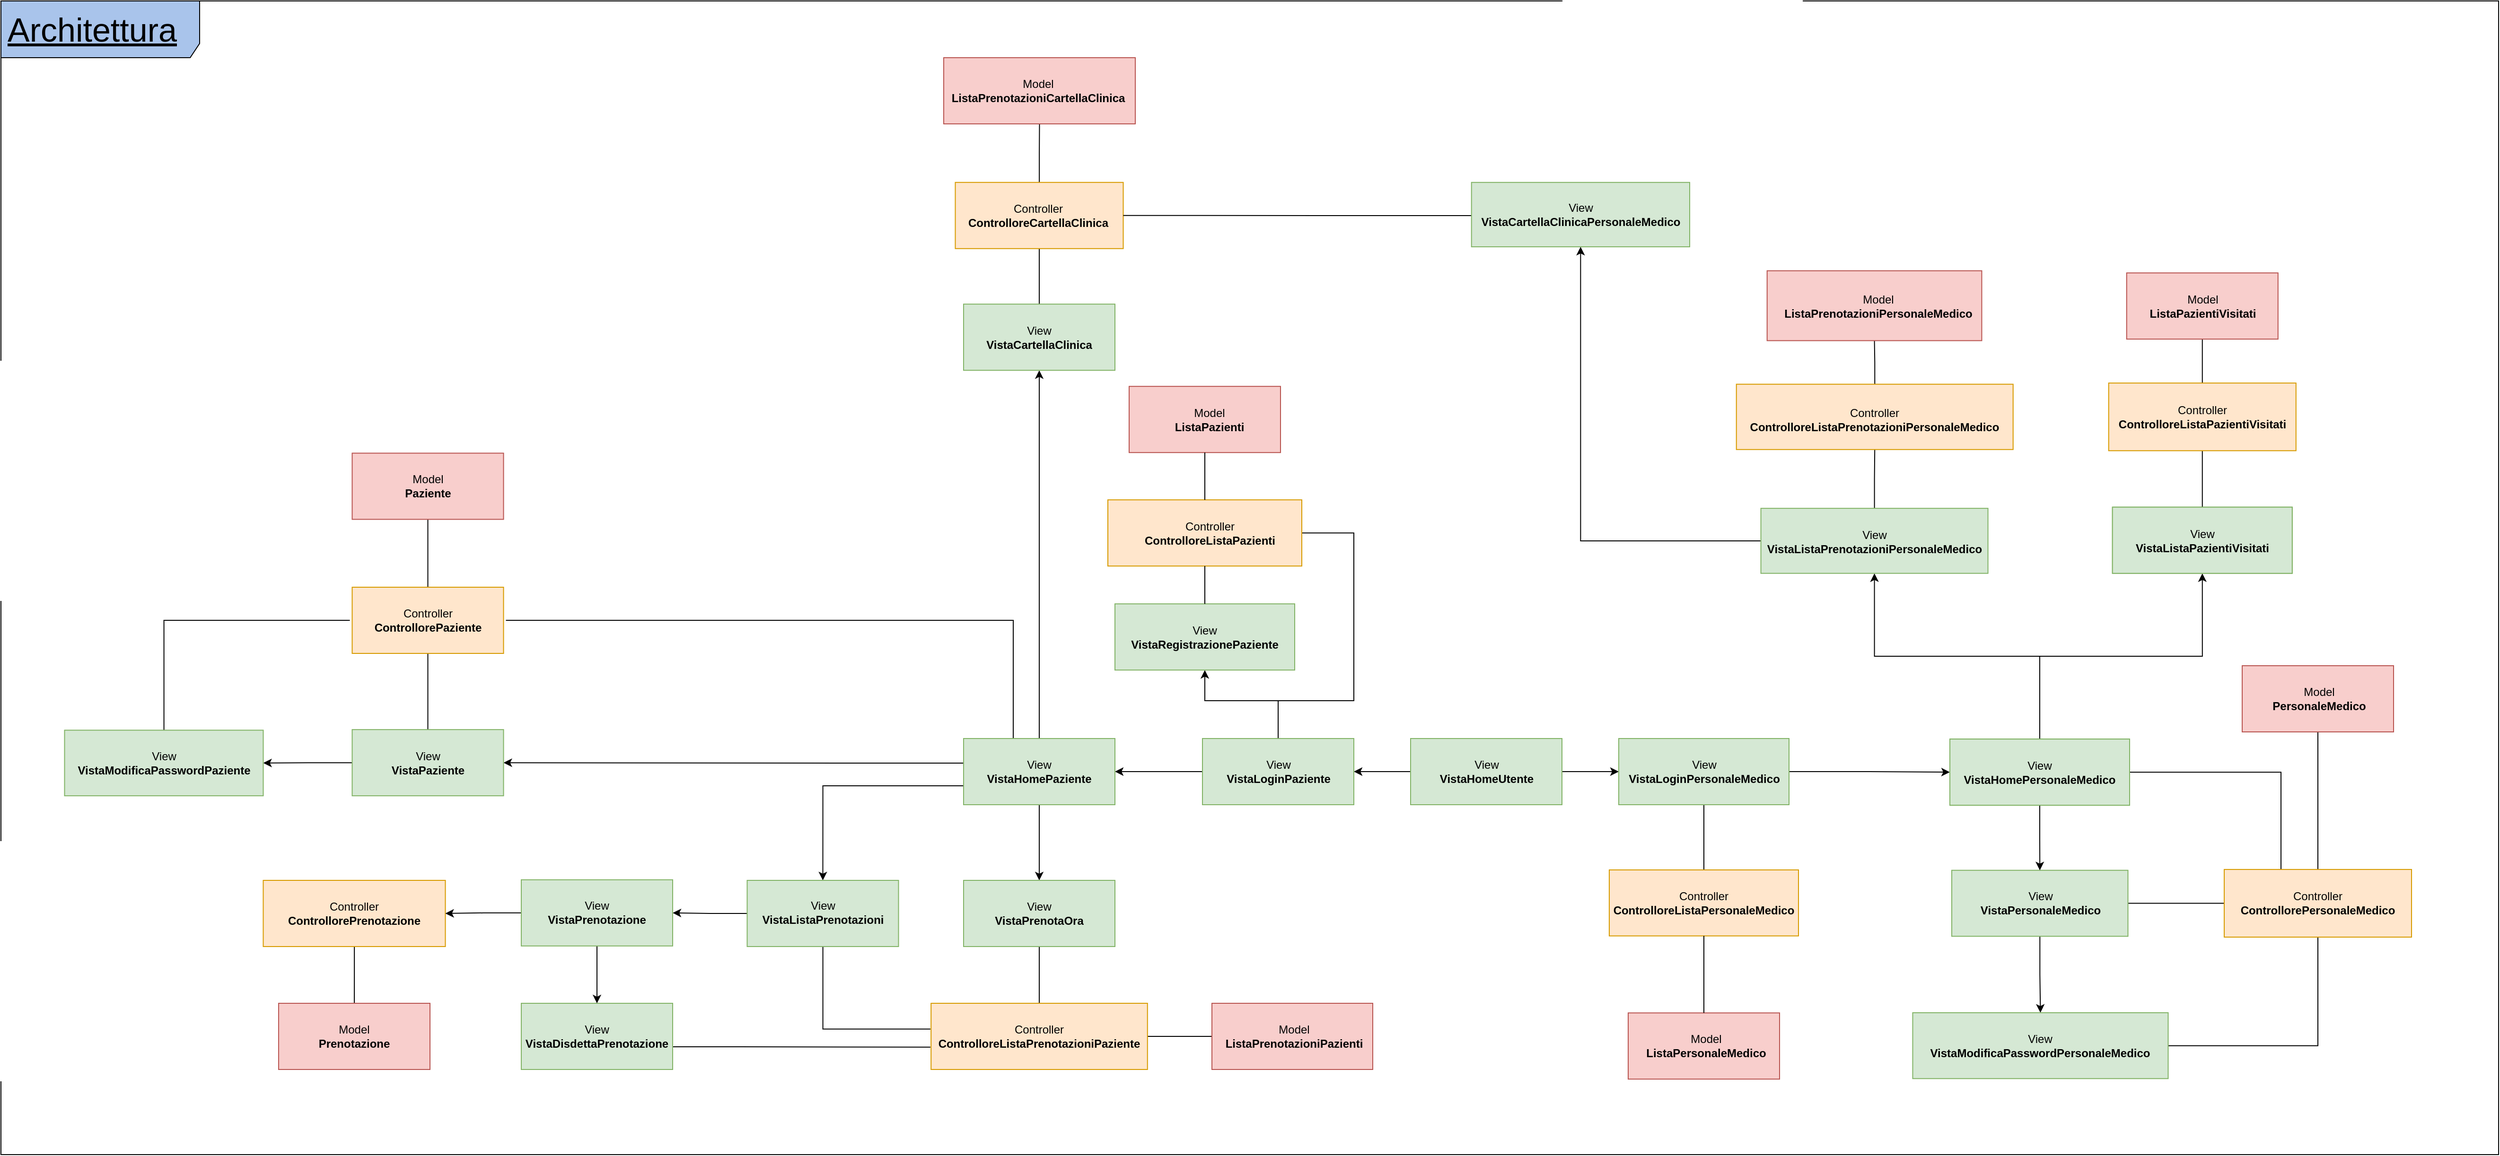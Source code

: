 <mxfile version="14.8.0" type="device"><diagram id="47qdqu28F2V1APkmAzxt" name="Mappa dell'architettura"><mxGraphModel dx="3764" dy="1223" grid="1" gridSize="10" guides="1" tooltips="1" connect="1" arrows="1" fold="1" page="1" pageScale="1" pageWidth="1169" pageHeight="827" math="0" shadow="0"><root><mxCell id="0"/><mxCell id="1" parent="0"/><mxCell id="jSyMXLPMUTNQd6ctkA_P-1" value="Architettura" style="shape=umlFrame;whiteSpace=wrap;html=1;width=210;height=60;boundedLbl=1;verticalAlign=middle;align=left;spacingLeft=5;swimlaneFillColor=#ffffff;fillColor=#A9C4EB;fontStyle=4;fontSize=35;" vertex="1" parent="1"><mxGeometry x="-20" y="220" width="2640" height="1220" as="geometry"/></mxCell><mxCell id="jSyMXLPMUTNQd6ctkA_P-2" style="edgeStyle=orthogonalEdgeStyle;rounded=0;orthogonalLoop=1;jettySize=auto;html=1;entryX=0;entryY=0.5;entryDx=0;entryDy=0;endArrow=none;endFill=0;" edge="1" parent="1" source="jSyMXLPMUTNQd6ctkA_P-4" target="jSyMXLPMUTNQd6ctkA_P-71"><mxGeometry relative="1" as="geometry"/></mxCell><mxCell id="jSyMXLPMUTNQd6ctkA_P-3" style="edgeStyle=orthogonalEdgeStyle;rounded=0;orthogonalLoop=1;jettySize=auto;html=1;entryX=0.5;entryY=0;entryDx=0;entryDy=0;endArrow=classic;endFill=1;" edge="1" parent="1" source="jSyMXLPMUTNQd6ctkA_P-4" target="jSyMXLPMUTNQd6ctkA_P-68"><mxGeometry relative="1" as="geometry"/></mxCell><mxCell id="jSyMXLPMUTNQd6ctkA_P-4" value="" style="rounded=0;whiteSpace=wrap;html=1;fillColor=#d5e8d4;strokeColor=#82b366;" vertex="1" parent="1"><mxGeometry x="2042.0" y="1139.35" width="186.25" height="69.81" as="geometry"/></mxCell><mxCell id="jSyMXLPMUTNQd6ctkA_P-5" style="edgeStyle=orthogonalEdgeStyle;rounded=0;orthogonalLoop=1;jettySize=auto;html=1;entryX=0;entryY=0.5;entryDx=0;entryDy=0;" edge="1" parent="1" source="jSyMXLPMUTNQd6ctkA_P-7" target="jSyMXLPMUTNQd6ctkA_P-16"><mxGeometry relative="1" as="geometry"/></mxCell><mxCell id="jSyMXLPMUTNQd6ctkA_P-6" style="edgeStyle=orthogonalEdgeStyle;rounded=0;orthogonalLoop=1;jettySize=auto;html=1;entryX=1;entryY=0.5;entryDx=0;entryDy=0;" edge="1" parent="1" source="jSyMXLPMUTNQd6ctkA_P-7" target="jSyMXLPMUTNQd6ctkA_P-12"><mxGeometry relative="1" as="geometry"/></mxCell><mxCell id="jSyMXLPMUTNQd6ctkA_P-7" value="" style="rounded=0;whiteSpace=wrap;html=1;fillColor=#d5e8d4;strokeColor=#82b366;" vertex="1" parent="1"><mxGeometry x="1470" y="1000" width="160" height="70" as="geometry"/></mxCell><mxCell id="jSyMXLPMUTNQd6ctkA_P-8" value="View&lt;br&gt;&lt;b&gt;VistaHomeUtente&lt;/b&gt;" style="text;html=1;strokeColor=none;fillColor=none;align=center;verticalAlign=middle;whiteSpace=wrap;rounded=0;" vertex="1" parent="1"><mxGeometry x="1492.5" y="1011.25" width="115" height="47.5" as="geometry"/></mxCell><mxCell id="jSyMXLPMUTNQd6ctkA_P-9" style="edgeStyle=orthogonalEdgeStyle;rounded=0;orthogonalLoop=1;jettySize=auto;html=1;entryX=0.5;entryY=1;entryDx=0;entryDy=0;" edge="1" parent="1" source="jSyMXLPMUTNQd6ctkA_P-12" target="jSyMXLPMUTNQd6ctkA_P-18"><mxGeometry relative="1" as="geometry"><Array as="points"><mxPoint x="1330" y="960"/><mxPoint x="1253" y="960"/></Array></mxGeometry></mxCell><mxCell id="jSyMXLPMUTNQd6ctkA_P-10" style="edgeStyle=orthogonalEdgeStyle;rounded=0;orthogonalLoop=1;jettySize=auto;html=1;entryX=1;entryY=0.5;entryDx=0;entryDy=0;" edge="1" parent="1" source="jSyMXLPMUTNQd6ctkA_P-12" target="jSyMXLPMUTNQd6ctkA_P-31"><mxGeometry relative="1" as="geometry"/></mxCell><mxCell id="jSyMXLPMUTNQd6ctkA_P-11" style="edgeStyle=orthogonalEdgeStyle;rounded=0;orthogonalLoop=1;jettySize=auto;html=1;entryX=1;entryY=0.5;entryDx=0;entryDy=0;endArrow=none;endFill=0;" edge="1" parent="1" source="jSyMXLPMUTNQd6ctkA_P-12" target="jSyMXLPMUTNQd6ctkA_P-20"><mxGeometry relative="1" as="geometry"><Array as="points"><mxPoint x="1330" y="960"/><mxPoint x="1410" y="960"/><mxPoint x="1410" y="783"/></Array></mxGeometry></mxCell><mxCell id="jSyMXLPMUTNQd6ctkA_P-12" value="" style="rounded=0;whiteSpace=wrap;html=1;fillColor=#d5e8d4;strokeColor=#82b366;" vertex="1" parent="1"><mxGeometry x="1250" y="1000" width="160" height="70" as="geometry"/></mxCell><mxCell id="jSyMXLPMUTNQd6ctkA_P-13" value="View&lt;br&gt;&lt;b&gt;VistaLoginPaziente&lt;/b&gt;" style="text;html=1;strokeColor=none;fillColor=none;align=center;verticalAlign=middle;whiteSpace=wrap;rounded=0;" vertex="1" parent="1"><mxGeometry x="1272.5" y="1011.25" width="115" height="47.5" as="geometry"/></mxCell><mxCell id="jSyMXLPMUTNQd6ctkA_P-14" style="edgeStyle=orthogonalEdgeStyle;rounded=0;orthogonalLoop=1;jettySize=auto;html=1;entryX=0;entryY=0.5;entryDx=0;entryDy=0;" edge="1" parent="1" source="jSyMXLPMUTNQd6ctkA_P-16" target="jSyMXLPMUTNQd6ctkA_P-33"><mxGeometry relative="1" as="geometry"/></mxCell><mxCell id="jSyMXLPMUTNQd6ctkA_P-15" style="edgeStyle=orthogonalEdgeStyle;rounded=0;orthogonalLoop=1;jettySize=auto;html=1;entryX=0.5;entryY=0;entryDx=0;entryDy=0;endArrow=none;endFill=0;" edge="1" parent="1" source="jSyMXLPMUTNQd6ctkA_P-16" target="jSyMXLPMUTNQd6ctkA_P-93"><mxGeometry relative="1" as="geometry"/></mxCell><mxCell id="jSyMXLPMUTNQd6ctkA_P-16" value="" style="rounded=0;whiteSpace=wrap;html=1;fillColor=#d5e8d4;strokeColor=#82b366;" vertex="1" parent="1"><mxGeometry x="1690" y="1000" width="180" height="70" as="geometry"/></mxCell><mxCell id="jSyMXLPMUTNQd6ctkA_P-17" value="View&lt;br&gt;&lt;b&gt;VistaLoginPersonaleMedico&lt;/b&gt;" style="text;html=1;strokeColor=none;fillColor=none;align=center;verticalAlign=middle;whiteSpace=wrap;rounded=0;" vertex="1" parent="1"><mxGeometry x="1697.5" y="1010.63" width="165" height="48.75" as="geometry"/></mxCell><mxCell id="jSyMXLPMUTNQd6ctkA_P-18" value="" style="rounded=0;whiteSpace=wrap;html=1;fillColor=#d5e8d4;strokeColor=#82b366;" vertex="1" parent="1"><mxGeometry x="1157.5" y="857.6" width="190" height="70" as="geometry"/></mxCell><mxCell id="jSyMXLPMUTNQd6ctkA_P-19" value="View&lt;br&gt;&lt;b&gt;VistaRegistrazionePaziente&lt;/b&gt;" style="text;html=1;strokeColor=none;fillColor=none;align=center;verticalAlign=middle;whiteSpace=wrap;rounded=0;" vertex="1" parent="1"><mxGeometry x="1151.25" y="865.42" width="202.5" height="54.37" as="geometry"/></mxCell><mxCell id="jSyMXLPMUTNQd6ctkA_P-20" value="" style="rounded=0;whiteSpace=wrap;html=1;fillColor=#ffe6cc;strokeColor=#d79b00;" vertex="1" parent="1"><mxGeometry x="1150" y="747.6" width="205" height="70" as="geometry"/></mxCell><mxCell id="jSyMXLPMUTNQd6ctkA_P-21" value="Controller&lt;br&gt;&lt;b&gt;ControlloreListaPazienti&lt;/b&gt;" style="text;html=1;strokeColor=none;fillColor=none;align=center;verticalAlign=middle;whiteSpace=wrap;rounded=0;" vertex="1" parent="1"><mxGeometry x="1167.5" y="768.23" width="180" height="28.75" as="geometry"/></mxCell><mxCell id="jSyMXLPMUTNQd6ctkA_P-22" value="" style="rounded=0;whiteSpace=wrap;html=1;fillColor=#f8cecc;strokeColor=#b85450;" vertex="1" parent="1"><mxGeometry x="1172.5" y="627.6" width="160" height="70" as="geometry"/></mxCell><mxCell id="jSyMXLPMUTNQd6ctkA_P-23" value="Model&lt;br&gt;&lt;b&gt;ListaPazienti&lt;/b&gt;" style="text;html=1;strokeColor=none;fillColor=none;align=center;verticalAlign=middle;whiteSpace=wrap;rounded=0;" vertex="1" parent="1"><mxGeometry x="1211.25" y="648.23" width="92.5" height="28.75" as="geometry"/></mxCell><mxCell id="jSyMXLPMUTNQd6ctkA_P-24" value="" style="endArrow=none;html=1;entryX=0.5;entryY=1;entryDx=0;entryDy=0;exitX=0.5;exitY=0;exitDx=0;exitDy=0;" edge="1" parent="1" source="jSyMXLPMUTNQd6ctkA_P-18" target="jSyMXLPMUTNQd6ctkA_P-20"><mxGeometry width="50" height="50" relative="1" as="geometry"><mxPoint x="1252.5" y="857.6" as="sourcePoint"/><mxPoint x="1247.5" y="1067.6" as="targetPoint"/></mxGeometry></mxCell><mxCell id="jSyMXLPMUTNQd6ctkA_P-25" value="" style="endArrow=none;html=1;entryX=0.5;entryY=1;entryDx=0;entryDy=0;exitX=0.5;exitY=0;exitDx=0;exitDy=0;" edge="1" parent="1" source="jSyMXLPMUTNQd6ctkA_P-20" target="jSyMXLPMUTNQd6ctkA_P-22"><mxGeometry width="50" height="50" relative="1" as="geometry"><mxPoint x="1247.5" y="1127.6" as="sourcePoint"/><mxPoint x="1247.5" y="1067.6" as="targetPoint"/></mxGeometry></mxCell><mxCell id="jSyMXLPMUTNQd6ctkA_P-26" style="edgeStyle=orthogonalEdgeStyle;rounded=0;orthogonalLoop=1;jettySize=auto;html=1;entryX=1;entryY=0.5;entryDx=0;entryDy=0;" edge="1" parent="1" source="jSyMXLPMUTNQd6ctkA_P-31" target="jSyMXLPMUTNQd6ctkA_P-49"><mxGeometry relative="1" as="geometry"><mxPoint x="930" y="1035.63" as="targetPoint"/><Array as="points"><mxPoint x="880" y="1026"/><mxPoint x="880" y="1026"/></Array></mxGeometry></mxCell><mxCell id="jSyMXLPMUTNQd6ctkA_P-27" style="edgeStyle=orthogonalEdgeStyle;rounded=0;orthogonalLoop=1;jettySize=auto;html=1;entryX=0.5;entryY=0;entryDx=0;entryDy=0;endArrow=classic;endFill=1;endSize=6;strokeWidth=1;" edge="1" parent="1" source="jSyMXLPMUTNQd6ctkA_P-31" target="jSyMXLPMUTNQd6ctkA_P-36"><mxGeometry relative="1" as="geometry"/></mxCell><mxCell id="jSyMXLPMUTNQd6ctkA_P-28" style="edgeStyle=orthogonalEdgeStyle;rounded=0;orthogonalLoop=1;jettySize=auto;html=1;entryX=0.5;entryY=1;entryDx=0;entryDy=0;endArrow=classic;endFill=1;endSize=6;strokeWidth=1;" edge="1" parent="1" source="jSyMXLPMUTNQd6ctkA_P-31" target="jSyMXLPMUTNQd6ctkA_P-81"><mxGeometry relative="1" as="geometry"/></mxCell><mxCell id="jSyMXLPMUTNQd6ctkA_P-29" style="edgeStyle=orthogonalEdgeStyle;rounded=0;orthogonalLoop=1;jettySize=auto;html=1;entryX=1;entryY=0.5;entryDx=0;entryDy=0;endArrow=none;endFill=0;" edge="1" parent="1" source="jSyMXLPMUTNQd6ctkA_P-31" target="jSyMXLPMUTNQd6ctkA_P-64"><mxGeometry relative="1" as="geometry"><Array as="points"><mxPoint x="1050" y="875"/></Array></mxGeometry></mxCell><mxCell id="jSyMXLPMUTNQd6ctkA_P-30" style="edgeStyle=orthogonalEdgeStyle;rounded=0;orthogonalLoop=1;jettySize=auto;html=1;entryX=0.5;entryY=0;entryDx=0;entryDy=0;endArrow=classic;endFill=1;" edge="1" parent="1" source="jSyMXLPMUTNQd6ctkA_P-31" target="jSyMXLPMUTNQd6ctkA_P-45"><mxGeometry relative="1" as="geometry"><Array as="points"><mxPoint x="849" y="1050"/></Array></mxGeometry></mxCell><mxCell id="jSyMXLPMUTNQd6ctkA_P-31" value="" style="rounded=0;whiteSpace=wrap;html=1;fillColor=#d5e8d4;strokeColor=#82b366;" vertex="1" parent="1"><mxGeometry x="997.5" y="1000" width="160" height="70" as="geometry"/></mxCell><mxCell id="jSyMXLPMUTNQd6ctkA_P-32" value="View&lt;br&gt;&lt;b&gt;VistaHomePaziente&lt;/b&gt;" style="text;html=1;strokeColor=none;fillColor=none;align=center;verticalAlign=middle;whiteSpace=wrap;rounded=0;" vertex="1" parent="1"><mxGeometry x="1020" y="1011.25" width="115" height="47.5" as="geometry"/></mxCell><mxCell id="jSyMXLPMUTNQd6ctkA_P-33" value="" style="rounded=0;whiteSpace=wrap;html=1;fillColor=#d5e8d4;strokeColor=#82b366;" vertex="1" parent="1"><mxGeometry x="2040" y="1000.57" width="190" height="70" as="geometry"/></mxCell><mxCell id="jSyMXLPMUTNQd6ctkA_P-34" value="View&lt;br&gt;&lt;b&gt;VistaHomePersonaleMedico&lt;/b&gt;" style="text;html=1;strokeColor=none;fillColor=none;align=center;verticalAlign=middle;whiteSpace=wrap;rounded=0;" vertex="1" parent="1"><mxGeometry x="2051.25" y="1011.82" width="167.5" height="48.75" as="geometry"/></mxCell><mxCell id="jSyMXLPMUTNQd6ctkA_P-35" style="edgeStyle=orthogonalEdgeStyle;rounded=0;orthogonalLoop=1;jettySize=auto;html=1;entryX=0.5;entryY=0;entryDx=0;entryDy=0;endArrow=none;endFill=0;endSize=6;strokeWidth=1;" edge="1" parent="1" source="jSyMXLPMUTNQd6ctkA_P-36" target="jSyMXLPMUTNQd6ctkA_P-39"><mxGeometry relative="1" as="geometry"/></mxCell><mxCell id="jSyMXLPMUTNQd6ctkA_P-36" value="" style="rounded=0;whiteSpace=wrap;html=1;fillColor=#d5e8d4;strokeColor=#82b366;" vertex="1" parent="1"><mxGeometry x="997.5" y="1150" width="160" height="70" as="geometry"/></mxCell><mxCell id="jSyMXLPMUTNQd6ctkA_P-37" value="View&lt;br&gt;&lt;b&gt;VistaPrenotaOra&lt;/b&gt;" style="text;html=1;strokeColor=none;fillColor=none;align=center;verticalAlign=middle;whiteSpace=wrap;rounded=0;" vertex="1" parent="1"><mxGeometry x="1020" y="1161.25" width="115" height="47.5" as="geometry"/></mxCell><mxCell id="jSyMXLPMUTNQd6ctkA_P-38" style="edgeStyle=orthogonalEdgeStyle;rounded=0;orthogonalLoop=1;jettySize=auto;html=1;entryX=0;entryY=0.5;entryDx=0;entryDy=0;endArrow=none;endFill=0;" edge="1" parent="1" source="jSyMXLPMUTNQd6ctkA_P-39" target="jSyMXLPMUTNQd6ctkA_P-41"><mxGeometry relative="1" as="geometry"/></mxCell><mxCell id="jSyMXLPMUTNQd6ctkA_P-39" value="" style="rounded=0;whiteSpace=wrap;html=1;fillColor=#ffe6cc;strokeColor=#d79b00;" vertex="1" parent="1"><mxGeometry x="963.13" y="1280" width="228.75" height="70" as="geometry"/></mxCell><mxCell id="jSyMXLPMUTNQd6ctkA_P-40" value="Controller&lt;br&gt;&lt;b&gt;ControlloreListaPrenotazioniPaziente&lt;/b&gt;" style="text;html=1;strokeColor=none;fillColor=none;align=center;verticalAlign=middle;whiteSpace=wrap;rounded=0;" vertex="1" parent="1"><mxGeometry x="990.01" y="1292.82" width="175" height="44.38" as="geometry"/></mxCell><mxCell id="jSyMXLPMUTNQd6ctkA_P-41" value="" style="rounded=0;whiteSpace=wrap;html=1;fillColor=#f8cecc;strokeColor=#b85450;" vertex="1" parent="1"><mxGeometry x="1260" y="1280" width="170" height="70" as="geometry"/></mxCell><mxCell id="jSyMXLPMUTNQd6ctkA_P-42" value="Model&lt;br&gt;&lt;b&gt;ListaPrenotazioniPazienti&lt;/b&gt;" style="text;html=1;strokeColor=none;fillColor=none;align=center;verticalAlign=middle;whiteSpace=wrap;rounded=0;" vertex="1" parent="1"><mxGeometry x="1282.5" y="1300.63" width="127.5" height="29.37" as="geometry"/></mxCell><mxCell id="jSyMXLPMUTNQd6ctkA_P-43" style="edgeStyle=orthogonalEdgeStyle;rounded=0;orthogonalLoop=1;jettySize=auto;html=1;entryX=1;entryY=0.5;entryDx=0;entryDy=0;" edge="1" parent="1" source="jSyMXLPMUTNQd6ctkA_P-45" target="jSyMXLPMUTNQd6ctkA_P-91"><mxGeometry relative="1" as="geometry"/></mxCell><mxCell id="jSyMXLPMUTNQd6ctkA_P-44" style="edgeStyle=orthogonalEdgeStyle;rounded=0;orthogonalLoop=1;jettySize=auto;html=1;entryX=-0.003;entryY=0.389;entryDx=0;entryDy=0;entryPerimeter=0;endArrow=none;endFill=0;" edge="1" parent="1" source="jSyMXLPMUTNQd6ctkA_P-45" target="jSyMXLPMUTNQd6ctkA_P-39"><mxGeometry relative="1" as="geometry"><Array as="points"><mxPoint x="849" y="1307"/></Array></mxGeometry></mxCell><mxCell id="jSyMXLPMUTNQd6ctkA_P-45" value="" style="rounded=0;whiteSpace=wrap;html=1;fillColor=#d5e8d4;strokeColor=#82b366;" vertex="1" parent="1"><mxGeometry x="768.75" y="1150" width="160" height="70" as="geometry"/></mxCell><mxCell id="jSyMXLPMUTNQd6ctkA_P-46" value="View&lt;br&gt;&lt;b&gt;VistaListaPrenotazioni&lt;/b&gt;" style="text;html=1;strokeColor=none;fillColor=none;align=center;verticalAlign=middle;whiteSpace=wrap;rounded=0;" vertex="1" parent="1"><mxGeometry x="785" y="1160" width="127.5" height="48.75" as="geometry"/></mxCell><mxCell id="jSyMXLPMUTNQd6ctkA_P-47" style="edgeStyle=orthogonalEdgeStyle;rounded=0;orthogonalLoop=1;jettySize=auto;html=1;entryX=1;entryY=0.5;entryDx=0;entryDy=0;endArrow=classic;endFill=1;endSize=6;strokeWidth=1;" edge="1" parent="1" source="jSyMXLPMUTNQd6ctkA_P-49" target="jSyMXLPMUTNQd6ctkA_P-60"><mxGeometry relative="1" as="geometry"/></mxCell><mxCell id="jSyMXLPMUTNQd6ctkA_P-48" style="edgeStyle=orthogonalEdgeStyle;rounded=0;orthogonalLoop=1;jettySize=auto;html=1;entryX=0.5;entryY=1;entryDx=0;entryDy=0;endArrow=none;endFill=0;" edge="1" parent="1" source="jSyMXLPMUTNQd6ctkA_P-49" target="jSyMXLPMUTNQd6ctkA_P-63"><mxGeometry relative="1" as="geometry"/></mxCell><mxCell id="jSyMXLPMUTNQd6ctkA_P-49" value="" style="rounded=0;whiteSpace=wrap;html=1;fillColor=#d5e8d4;strokeColor=#82b366;" vertex="1" parent="1"><mxGeometry x="351.25" y="990.57" width="160" height="70" as="geometry"/></mxCell><mxCell id="jSyMXLPMUTNQd6ctkA_P-50" value="View&lt;br&gt;&lt;b&gt;VistaPaziente&lt;/b&gt;" style="text;html=1;strokeColor=none;fillColor=none;align=center;verticalAlign=middle;whiteSpace=wrap;rounded=0;" vertex="1" parent="1"><mxGeometry x="373.75" y="1001.82" width="115" height="47.5" as="geometry"/></mxCell><mxCell id="jSyMXLPMUTNQd6ctkA_P-51" style="edgeStyle=orthogonalEdgeStyle;rounded=0;orthogonalLoop=1;jettySize=auto;html=1;entryX=0.5;entryY=0;entryDx=0;entryDy=0;endArrow=none;endFill=0;" edge="1" parent="1" source="jSyMXLPMUTNQd6ctkA_P-52" target="jSyMXLPMUTNQd6ctkA_P-57"><mxGeometry relative="1" as="geometry"/></mxCell><mxCell id="jSyMXLPMUTNQd6ctkA_P-52" value="" style="rounded=0;whiteSpace=wrap;html=1;fillColor=#ffe6cc;strokeColor=#d79b00;" vertex="1" parent="1"><mxGeometry x="257.25" y="1150" width="192.5" height="70" as="geometry"/></mxCell><mxCell id="jSyMXLPMUTNQd6ctkA_P-53" value="Controller&lt;br&gt;&lt;b&gt;ControllorePrenotazione&lt;br&gt;&lt;/b&gt;" style="text;html=1;strokeColor=none;fillColor=none;align=center;verticalAlign=middle;whiteSpace=wrap;rounded=0;" vertex="1" parent="1"><mxGeometry x="266" y="1162.81" width="175" height="44.38" as="geometry"/></mxCell><mxCell id="jSyMXLPMUTNQd6ctkA_P-54" style="edgeStyle=orthogonalEdgeStyle;rounded=0;orthogonalLoop=1;jettySize=auto;html=1;entryX=-0.003;entryY=0.663;entryDx=0;entryDy=0;entryPerimeter=0;endArrow=none;endFill=0;" edge="1" parent="1" source="jSyMXLPMUTNQd6ctkA_P-55" target="jSyMXLPMUTNQd6ctkA_P-39"><mxGeometry relative="1" as="geometry"><Array as="points"><mxPoint x="760" y="1326"/><mxPoint x="760" y="1326"/></Array></mxGeometry></mxCell><mxCell id="jSyMXLPMUTNQd6ctkA_P-55" value="" style="rounded=0;whiteSpace=wrap;html=1;fillColor=#d5e8d4;strokeColor=#82b366;" vertex="1" parent="1"><mxGeometry x="530" y="1280.01" width="160" height="70" as="geometry"/></mxCell><mxCell id="jSyMXLPMUTNQd6ctkA_P-56" value="View&lt;br&gt;&lt;b&gt;VistaDisdettaPrenotazione&lt;/b&gt;" style="text;html=1;strokeColor=none;fillColor=none;align=center;verticalAlign=middle;whiteSpace=wrap;rounded=0;" vertex="1" parent="1"><mxGeometry x="533.13" y="1290.01" width="153.75" height="50" as="geometry"/></mxCell><mxCell id="jSyMXLPMUTNQd6ctkA_P-57" value="" style="rounded=0;whiteSpace=wrap;html=1;fillColor=#f8cecc;strokeColor=#b85450;" vertex="1" parent="1"><mxGeometry x="273.5" y="1280.01" width="160" height="70" as="geometry"/></mxCell><mxCell id="jSyMXLPMUTNQd6ctkA_P-58" value="Model&lt;br&gt;&lt;b&gt;Prenotazione&lt;/b&gt;" style="text;html=1;strokeColor=none;fillColor=none;align=center;verticalAlign=middle;whiteSpace=wrap;rounded=0;" vertex="1" parent="1"><mxGeometry x="296" y="1300.64" width="115" height="28.75" as="geometry"/></mxCell><mxCell id="jSyMXLPMUTNQd6ctkA_P-59" style="edgeStyle=orthogonalEdgeStyle;rounded=0;orthogonalLoop=1;jettySize=auto;html=1;entryX=0;entryY=0.5;entryDx=0;entryDy=0;endArrow=none;endFill=0;" edge="1" parent="1" source="jSyMXLPMUTNQd6ctkA_P-60" target="jSyMXLPMUTNQd6ctkA_P-64"><mxGeometry relative="1" as="geometry"><Array as="points"><mxPoint x="152" y="875"/></Array></mxGeometry></mxCell><mxCell id="jSyMXLPMUTNQd6ctkA_P-60" value="" style="rounded=0;whiteSpace=wrap;html=1;fillColor=#d5e8d4;strokeColor=#82b366;" vertex="1" parent="1"><mxGeometry x="47.25" y="991.2" width="210" height="69.37" as="geometry"/></mxCell><mxCell id="jSyMXLPMUTNQd6ctkA_P-61" value="View&lt;br&gt;&lt;b&gt;VistaModificaPasswordPaziente&lt;/b&gt;" style="text;html=1;strokeColor=none;fillColor=none;align=center;verticalAlign=middle;whiteSpace=wrap;rounded=0;" vertex="1" parent="1"><mxGeometry x="94.75" y="1002.45" width="115" height="47.5" as="geometry"/></mxCell><mxCell id="jSyMXLPMUTNQd6ctkA_P-62" style="edgeStyle=orthogonalEdgeStyle;rounded=0;orthogonalLoop=1;jettySize=auto;html=1;entryX=0.5;entryY=1;entryDx=0;entryDy=0;endArrow=none;endFill=0;" edge="1" parent="1" source="jSyMXLPMUTNQd6ctkA_P-63" target="jSyMXLPMUTNQd6ctkA_P-65"><mxGeometry relative="1" as="geometry"/></mxCell><mxCell id="jSyMXLPMUTNQd6ctkA_P-63" value="" style="rounded=0;whiteSpace=wrap;html=1;fillColor=#ffe6cc;strokeColor=#d79b00;" vertex="1" parent="1"><mxGeometry x="351.25" y="840" width="160" height="70" as="geometry"/></mxCell><mxCell id="jSyMXLPMUTNQd6ctkA_P-64" value="Controller&lt;br&gt;&lt;b&gt;ControllorePaziente&lt;/b&gt;" style="text;html=1;strokeColor=none;fillColor=none;align=center;verticalAlign=middle;whiteSpace=wrap;rounded=0;" vertex="1" parent="1"><mxGeometry x="348.75" y="855.63" width="165" height="38.75" as="geometry"/></mxCell><mxCell id="jSyMXLPMUTNQd6ctkA_P-65" value="" style="rounded=0;whiteSpace=wrap;html=1;fillColor=#f8cecc;strokeColor=#b85450;" vertex="1" parent="1"><mxGeometry x="351.25" y="698.23" width="160" height="70" as="geometry"/></mxCell><mxCell id="jSyMXLPMUTNQd6ctkA_P-66" value="Model&lt;br&gt;&lt;b&gt;Paziente&lt;/b&gt;" style="text;html=1;strokeColor=none;fillColor=none;align=center;verticalAlign=middle;whiteSpace=wrap;rounded=0;" vertex="1" parent="1"><mxGeometry x="383.75" y="713.86" width="95" height="38.75" as="geometry"/></mxCell><mxCell id="jSyMXLPMUTNQd6ctkA_P-67" style="edgeStyle=orthogonalEdgeStyle;rounded=0;orthogonalLoop=1;jettySize=auto;html=1;entryX=0.5;entryY=1;entryDx=0;entryDy=0;endArrow=none;endFill=0;" edge="1" parent="1" source="jSyMXLPMUTNQd6ctkA_P-68" target="jSyMXLPMUTNQd6ctkA_P-71"><mxGeometry relative="1" as="geometry"/></mxCell><mxCell id="jSyMXLPMUTNQd6ctkA_P-68" value="" style="rounded=0;whiteSpace=wrap;html=1;fillColor=#d5e8d4;strokeColor=#82b366;" vertex="1" parent="1"><mxGeometry x="2000.74" y="1289.97" width="270" height="69.68" as="geometry"/></mxCell><mxCell id="jSyMXLPMUTNQd6ctkA_P-69" value="View&lt;br&gt;&lt;b&gt;VistaModificaPasswordPersonaleMedico&lt;/b&gt;" style="text;html=1;strokeColor=none;fillColor=none;align=center;verticalAlign=middle;whiteSpace=wrap;rounded=0;" vertex="1" parent="1"><mxGeometry x="2009.49" y="1296.07" width="252.5" height="58.43" as="geometry"/></mxCell><mxCell id="jSyMXLPMUTNQd6ctkA_P-70" style="edgeStyle=orthogonalEdgeStyle;rounded=0;orthogonalLoop=1;jettySize=auto;html=1;entryX=0.5;entryY=1;entryDx=0;entryDy=0;endArrow=none;endFill=0;" edge="1" parent="1" source="jSyMXLPMUTNQd6ctkA_P-71" target="jSyMXLPMUTNQd6ctkA_P-73"><mxGeometry relative="1" as="geometry"/></mxCell><mxCell id="jSyMXLPMUTNQd6ctkA_P-71" value="" style="rounded=0;whiteSpace=wrap;html=1;fillColor=#ffe6cc;strokeColor=#d79b00;" vertex="1" parent="1"><mxGeometry x="2330" y="1138.47" width="198" height="71.56" as="geometry"/></mxCell><mxCell id="jSyMXLPMUTNQd6ctkA_P-72" value="Controller&lt;br&gt;&lt;b&gt;ControllorePersonaleMedico&lt;/b&gt;" style="text;html=1;strokeColor=none;fillColor=none;align=center;verticalAlign=middle;whiteSpace=wrap;rounded=0;" vertex="1" parent="1"><mxGeometry x="2334" y="1157.07" width="190" height="34.37" as="geometry"/></mxCell><mxCell id="jSyMXLPMUTNQd6ctkA_P-73" value="" style="rounded=0;whiteSpace=wrap;html=1;fillColor=#f8cecc;strokeColor=#b85450;" vertex="1" parent="1"><mxGeometry x="2349" y="923.0" width="160" height="70" as="geometry"/></mxCell><mxCell id="jSyMXLPMUTNQd6ctkA_P-74" value="Model&lt;br&gt;&lt;b&gt;PersonaleMedico&lt;/b&gt;" style="text;html=1;strokeColor=none;fillColor=none;align=center;verticalAlign=middle;whiteSpace=wrap;rounded=0;" vertex="1" parent="1"><mxGeometry x="2383.38" y="938.62" width="95" height="38.75" as="geometry"/></mxCell><mxCell id="jSyMXLPMUTNQd6ctkA_P-75" style="edgeStyle=orthogonalEdgeStyle;rounded=0;orthogonalLoop=1;jettySize=auto;html=1;entryX=0.5;entryY=1;entryDx=0;entryDy=0;endArrow=classic;endFill=1;" edge="1" parent="1" source="jSyMXLPMUTNQd6ctkA_P-78" target="jSyMXLPMUTNQd6ctkA_P-100"><mxGeometry relative="1" as="geometry"/></mxCell><mxCell id="jSyMXLPMUTNQd6ctkA_P-76" style="edgeStyle=orthogonalEdgeStyle;rounded=0;orthogonalLoop=1;jettySize=auto;html=1;entryX=0.5;entryY=1;entryDx=0;entryDy=0;endArrow=classic;endFill=1;" edge="1" parent="1" source="jSyMXLPMUTNQd6ctkA_P-78" target="jSyMXLPMUTNQd6ctkA_P-110"><mxGeometry relative="1" as="geometry"/></mxCell><mxCell id="jSyMXLPMUTNQd6ctkA_P-77" style="edgeStyle=orthogonalEdgeStyle;rounded=0;orthogonalLoop=1;jettySize=auto;html=1;entryX=0.5;entryY=0;entryDx=0;entryDy=0;endArrow=classic;endFill=1;" edge="1" parent="1" source="jSyMXLPMUTNQd6ctkA_P-78" target="jSyMXLPMUTNQd6ctkA_P-4"><mxGeometry relative="1" as="geometry"/></mxCell><mxCell id="jSyMXLPMUTNQd6ctkA_P-121" style="edgeStyle=orthogonalEdgeStyle;rounded=0;orthogonalLoop=1;jettySize=auto;html=1;endArrow=none;endFill=0;" edge="1" parent="1" source="jSyMXLPMUTNQd6ctkA_P-78"><mxGeometry relative="1" as="geometry"><mxPoint x="2390" y="1138" as="targetPoint"/><Array as="points"><mxPoint x="2390" y="1036"/><mxPoint x="2390" y="1138"/></Array></mxGeometry></mxCell><mxCell id="jSyMXLPMUTNQd6ctkA_P-78" value="" style="rounded=0;whiteSpace=wrap;html=1;fillColor=#d5e8d4;strokeColor=#82b366;" vertex="1" parent="1"><mxGeometry x="2040" y="1000.57" width="190" height="70" as="geometry"/></mxCell><mxCell id="jSyMXLPMUTNQd6ctkA_P-79" value="View&lt;br&gt;&lt;b&gt;VistaHomePersonaleMedico&lt;/b&gt;" style="text;html=1;strokeColor=none;fillColor=none;align=center;verticalAlign=middle;whiteSpace=wrap;rounded=0;" vertex="1" parent="1"><mxGeometry x="2051.25" y="1011.82" width="167.5" height="48.75" as="geometry"/></mxCell><mxCell id="jSyMXLPMUTNQd6ctkA_P-80" style="edgeStyle=orthogonalEdgeStyle;rounded=0;orthogonalLoop=1;jettySize=auto;html=1;entryX=0.5;entryY=1;entryDx=0;entryDy=0;endArrow=none;endFill=0;endSize=6;strokeWidth=1;" edge="1" parent="1" source="jSyMXLPMUTNQd6ctkA_P-81" target="jSyMXLPMUTNQd6ctkA_P-84"><mxGeometry relative="1" as="geometry"/></mxCell><mxCell id="jSyMXLPMUTNQd6ctkA_P-81" value="" style="rounded=0;whiteSpace=wrap;html=1;fillColor=#d5e8d4;strokeColor=#82b366;" vertex="1" parent="1"><mxGeometry x="997.5" y="540.62" width="160" height="70" as="geometry"/></mxCell><mxCell id="jSyMXLPMUTNQd6ctkA_P-82" value="View&lt;br&gt;&lt;b&gt;VistaCartellaClinica&lt;/b&gt;" style="text;html=1;strokeColor=none;fillColor=none;align=center;verticalAlign=middle;whiteSpace=wrap;rounded=0;" vertex="1" parent="1"><mxGeometry x="1020" y="551.87" width="115" height="47.5" as="geometry"/></mxCell><mxCell id="jSyMXLPMUTNQd6ctkA_P-83" style="edgeStyle=orthogonalEdgeStyle;rounded=0;orthogonalLoop=1;jettySize=auto;html=1;endArrow=none;endFill=0;endSize=6;strokeWidth=1;entryX=0.5;entryY=1;entryDx=0;entryDy=0;" edge="1" parent="1" source="jSyMXLPMUTNQd6ctkA_P-84" target="jSyMXLPMUTNQd6ctkA_P-86"><mxGeometry relative="1" as="geometry"><mxPoint x="1080" y="350" as="targetPoint"/></mxGeometry></mxCell><mxCell id="jSyMXLPMUTNQd6ctkA_P-84" value="" style="rounded=0;whiteSpace=wrap;html=1;fillColor=#ffe6cc;strokeColor=#d79b00;" vertex="1" parent="1"><mxGeometry x="988.76" y="411.89" width="177.5" height="70.01" as="geometry"/></mxCell><mxCell id="jSyMXLPMUTNQd6ctkA_P-85" value="Controller&lt;br&gt;&lt;b&gt;ControlloreCartellaClinica&lt;/b&gt;" style="text;html=1;strokeColor=none;fillColor=none;align=center;verticalAlign=middle;whiteSpace=wrap;rounded=0;" vertex="1" parent="1"><mxGeometry x="993.76" y="427.52" width="165" height="38.75" as="geometry"/></mxCell><mxCell id="jSyMXLPMUTNQd6ctkA_P-86" value="" style="rounded=0;whiteSpace=wrap;html=1;fillColor=#f8cecc;strokeColor=#b85450;" vertex="1" parent="1"><mxGeometry x="976.5" y="280" width="202.5" height="70" as="geometry"/></mxCell><mxCell id="jSyMXLPMUTNQd6ctkA_P-87" value="Model&lt;br&gt;&lt;b&gt;ListaPrenotazioniCartellaClinica&lt;/b&gt;" style="text;html=1;strokeColor=none;fillColor=none;align=center;verticalAlign=middle;whiteSpace=wrap;rounded=0;" vertex="1" parent="1"><mxGeometry x="1029.25" y="295.62" width="95" height="38.75" as="geometry"/></mxCell><mxCell id="jSyMXLPMUTNQd6ctkA_P-88" value="View&lt;br&gt;&lt;b&gt;VistaPersonaleMedico&lt;/b&gt;" style="text;html=1;strokeColor=none;fillColor=none;align=center;verticalAlign=middle;whiteSpace=wrap;rounded=0;" vertex="1" parent="1"><mxGeometry x="2066.99" y="1149.57" width="137.5" height="48.12" as="geometry"/></mxCell><mxCell id="jSyMXLPMUTNQd6ctkA_P-89" style="edgeStyle=orthogonalEdgeStyle;rounded=0;orthogonalLoop=1;jettySize=auto;html=1;entryX=0.5;entryY=0;entryDx=0;entryDy=0;endArrow=classic;endFill=1;" edge="1" parent="1" source="jSyMXLPMUTNQd6ctkA_P-91" target="jSyMXLPMUTNQd6ctkA_P-55"><mxGeometry relative="1" as="geometry"/></mxCell><mxCell id="jSyMXLPMUTNQd6ctkA_P-90" style="edgeStyle=orthogonalEdgeStyle;rounded=0;orthogonalLoop=1;jettySize=auto;html=1;entryX=1;entryY=0.5;entryDx=0;entryDy=0;endArrow=classic;endFill=1;" edge="1" parent="1" source="jSyMXLPMUTNQd6ctkA_P-91" target="jSyMXLPMUTNQd6ctkA_P-52"><mxGeometry relative="1" as="geometry"/></mxCell><mxCell id="jSyMXLPMUTNQd6ctkA_P-91" value="" style="rounded=0;whiteSpace=wrap;html=1;fillColor=#d5e8d4;strokeColor=#82b366;" vertex="1" parent="1"><mxGeometry x="530" y="1149.38" width="160" height="70" as="geometry"/></mxCell><mxCell id="jSyMXLPMUTNQd6ctkA_P-92" value="View&lt;br&gt;&lt;b&gt;VistaPrenotazione&lt;/b&gt;" style="text;html=1;strokeColor=none;fillColor=none;align=center;verticalAlign=middle;whiteSpace=wrap;rounded=0;" vertex="1" parent="1"><mxGeometry x="546.25" y="1159.38" width="127.5" height="48.75" as="geometry"/></mxCell><mxCell id="jSyMXLPMUTNQd6ctkA_P-93" value="" style="rounded=0;whiteSpace=wrap;html=1;fillColor=#ffe6cc;strokeColor=#d79b00;" vertex="1" parent="1"><mxGeometry x="1680" y="1138.94" width="200" height="69.81" as="geometry"/></mxCell><mxCell id="jSyMXLPMUTNQd6ctkA_P-94" value="Controller&lt;br&gt;&lt;b&gt;ControlloreListaPersonaleMedico&lt;/b&gt;" style="text;html=1;strokeColor=none;fillColor=none;align=center;verticalAlign=middle;whiteSpace=wrap;rounded=0;" vertex="1" parent="1"><mxGeometry x="1685.0" y="1156.66" width="190" height="34.37" as="geometry"/></mxCell><mxCell id="jSyMXLPMUTNQd6ctkA_P-95" value="" style="rounded=0;whiteSpace=wrap;html=1;fillColor=#f8cecc;strokeColor=#b85450;" vertex="1" parent="1"><mxGeometry x="1700" y="1290.18" width="160" height="70" as="geometry"/></mxCell><mxCell id="jSyMXLPMUTNQd6ctkA_P-96" value="Model&lt;br&gt;&lt;b&gt;ListaPersonaleMedico&lt;/b&gt;" style="text;html=1;strokeColor=none;fillColor=none;align=center;verticalAlign=middle;whiteSpace=wrap;rounded=0;" vertex="1" parent="1"><mxGeometry x="1715.63" y="1305.82" width="132.5" height="38.75" as="geometry"/></mxCell><mxCell id="jSyMXLPMUTNQd6ctkA_P-97" value="" style="endArrow=none;html=1;entryX=0.5;entryY=1;entryDx=0;entryDy=0;exitX=0.5;exitY=0;exitDx=0;exitDy=0;" edge="1" parent="1" source="jSyMXLPMUTNQd6ctkA_P-95" target="jSyMXLPMUTNQd6ctkA_P-93"><mxGeometry width="50" height="50" relative="1" as="geometry"><mxPoint x="1774.99" y="1186.18" as="sourcePoint"/><mxPoint x="1774.99" y="1126.18" as="targetPoint"/></mxGeometry></mxCell><mxCell id="jSyMXLPMUTNQd6ctkA_P-98" style="edgeStyle=orthogonalEdgeStyle;rounded=0;orthogonalLoop=1;jettySize=auto;html=1;entryX=0.5;entryY=1;entryDx=0;entryDy=0;endArrow=none;endFill=0;" edge="1" parent="1" source="jSyMXLPMUTNQd6ctkA_P-100" target="jSyMXLPMUTNQd6ctkA_P-103"><mxGeometry relative="1" as="geometry"/></mxCell><mxCell id="jSyMXLPMUTNQd6ctkA_P-99" style="edgeStyle=orthogonalEdgeStyle;rounded=0;orthogonalLoop=1;jettySize=auto;html=1;entryX=0.5;entryY=1;entryDx=0;entryDy=0;" edge="1" parent="1" source="jSyMXLPMUTNQd6ctkA_P-100" target="jSyMXLPMUTNQd6ctkA_P-113"><mxGeometry relative="1" as="geometry"><Array as="points"><mxPoint x="1650" y="791"/></Array></mxGeometry></mxCell><mxCell id="jSyMXLPMUTNQd6ctkA_P-100" value="" style="rounded=0;whiteSpace=wrap;html=1;fillColor=#d5e8d4;strokeColor=#82b366;" vertex="1" parent="1"><mxGeometry x="1840.28" y="756.58" width="240" height="68.75" as="geometry"/></mxCell><mxCell id="jSyMXLPMUTNQd6ctkA_P-101" value="View&lt;br&gt;&lt;b&gt;VistaListaPrenotazioniPersonaleMedico&lt;/b&gt;" style="text;html=1;strokeColor=none;fillColor=none;align=center;verticalAlign=middle;whiteSpace=wrap;rounded=0;" vertex="1" parent="1"><mxGeometry x="1855.91" y="767.83" width="208.75" height="47.5" as="geometry"/></mxCell><mxCell id="jSyMXLPMUTNQd6ctkA_P-102" style="edgeStyle=orthogonalEdgeStyle;rounded=0;orthogonalLoop=1;jettySize=auto;html=1;entryX=0.5;entryY=1;entryDx=0;entryDy=0;endArrow=none;endFill=0;" edge="1" parent="1" source="jSyMXLPMUTNQd6ctkA_P-103" target="jSyMXLPMUTNQd6ctkA_P-105"><mxGeometry relative="1" as="geometry"/></mxCell><mxCell id="jSyMXLPMUTNQd6ctkA_P-103" value="" style="rounded=0;whiteSpace=wrap;html=1;fillColor=#ffe6cc;strokeColor=#d79b00;" vertex="1" parent="1"><mxGeometry x="1814.37" y="625.33" width="292.48" height="69.06" as="geometry"/></mxCell><mxCell id="jSyMXLPMUTNQd6ctkA_P-104" value="Controller&lt;br&gt;&lt;b&gt;ControlloreListaPrenotazioniPersonaleMedico&lt;/b&gt;" style="text;html=1;strokeColor=none;fillColor=none;align=center;verticalAlign=middle;whiteSpace=wrap;rounded=0;" vertex="1" parent="1"><mxGeometry x="1825.91" y="644.42" width="269.39" height="36.37" as="geometry"/></mxCell><mxCell id="jSyMXLPMUTNQd6ctkA_P-105" value="" style="rounded=0;whiteSpace=wrap;html=1;fillColor=#f8cecc;strokeColor=#b85450;" vertex="1" parent="1"><mxGeometry x="1846.84" y="505.33" width="226.88" height="73.91" as="geometry"/></mxCell><mxCell id="jSyMXLPMUTNQd6ctkA_P-106" value="Model&lt;br&gt;&lt;b&gt;ListaPrenotazioniPersonaleMedico&lt;/b&gt;" style="text;html=1;strokeColor=none;fillColor=none;align=center;verticalAlign=middle;whiteSpace=wrap;rounded=0;" vertex="1" parent="1"><mxGeometry x="1917.47" y="523.24" width="95" height="38.75" as="geometry"/></mxCell><mxCell id="jSyMXLPMUTNQd6ctkA_P-107" value="" style="rounded=0;whiteSpace=wrap;html=1;fillColor=#d5e8d4;strokeColor=#82b366;" vertex="1" parent="1"><mxGeometry x="2211.87" y="755.33" width="190" height="70" as="geometry"/></mxCell><mxCell id="jSyMXLPMUTNQd6ctkA_P-108" value="View&lt;br&gt;&lt;b&gt;VistaListaPazientiVisitati&lt;/b&gt;" style="text;html=1;strokeColor=none;fillColor=none;align=center;verticalAlign=middle;whiteSpace=wrap;rounded=0;" vertex="1" parent="1"><mxGeometry x="2223.12" y="766.58" width="167.5" height="48.75" as="geometry"/></mxCell><mxCell id="jSyMXLPMUTNQd6ctkA_P-109" style="edgeStyle=orthogonalEdgeStyle;rounded=0;orthogonalLoop=1;jettySize=auto;html=1;entryX=0.5;entryY=1;entryDx=0;entryDy=0;endArrow=none;endFill=0;" edge="1" parent="1" source="jSyMXLPMUTNQd6ctkA_P-110" target="jSyMXLPMUTNQd6ctkA_P-116"><mxGeometry relative="1" as="geometry"/></mxCell><mxCell id="jSyMXLPMUTNQd6ctkA_P-110" value="" style="rounded=0;whiteSpace=wrap;html=1;fillColor=#d5e8d4;strokeColor=#82b366;" vertex="1" parent="1"><mxGeometry x="2211.87" y="755.33" width="190" height="70" as="geometry"/></mxCell><mxCell id="jSyMXLPMUTNQd6ctkA_P-111" value="View&lt;br&gt;&lt;b&gt;VistaListaPazientiVisitati&lt;/b&gt;" style="text;html=1;strokeColor=none;fillColor=none;align=center;verticalAlign=middle;whiteSpace=wrap;rounded=0;" vertex="1" parent="1"><mxGeometry x="2223.12" y="766.58" width="167.5" height="48.75" as="geometry"/></mxCell><mxCell id="jSyMXLPMUTNQd6ctkA_P-112" style="edgeStyle=orthogonalEdgeStyle;rounded=0;orthogonalLoop=1;jettySize=auto;html=1;entryX=1;entryY=0.5;entryDx=0;entryDy=0;endArrow=none;endFill=0;" edge="1" parent="1" source="jSyMXLPMUTNQd6ctkA_P-113" target="jSyMXLPMUTNQd6ctkA_P-84"><mxGeometry relative="1" as="geometry"><Array as="points"><mxPoint x="1440" y="447"/><mxPoint x="1440" y="447"/></Array></mxGeometry></mxCell><mxCell id="jSyMXLPMUTNQd6ctkA_P-113" value="" style="rounded=0;whiteSpace=wrap;html=1;fillColor=#d5e8d4;strokeColor=#82b366;" vertex="1" parent="1"><mxGeometry x="1534.37" y="411.9" width="230.63" height="68.1" as="geometry"/></mxCell><mxCell id="jSyMXLPMUTNQd6ctkA_P-114" value="View&lt;br&gt;&lt;b&gt;VistaCartellaClinicaPersonaleMedico&lt;/b&gt;" style="text;html=1;strokeColor=none;fillColor=none;align=center;verticalAlign=middle;whiteSpace=wrap;rounded=0;" vertex="1" parent="1"><mxGeometry x="1542.65" y="422.05" width="214.07" height="47.8" as="geometry"/></mxCell><mxCell id="jSyMXLPMUTNQd6ctkA_P-115" style="edgeStyle=orthogonalEdgeStyle;rounded=0;orthogonalLoop=1;jettySize=auto;html=1;entryX=0.5;entryY=1;entryDx=0;entryDy=0;endArrow=none;endFill=0;" edge="1" parent="1" source="jSyMXLPMUTNQd6ctkA_P-116" target="jSyMXLPMUTNQd6ctkA_P-118"><mxGeometry relative="1" as="geometry"/></mxCell><mxCell id="jSyMXLPMUTNQd6ctkA_P-116" value="" style="rounded=0;whiteSpace=wrap;html=1;fillColor=#ffe6cc;strokeColor=#d79b00;" vertex="1" parent="1"><mxGeometry x="2207.87" y="624.08" width="198" height="71.56" as="geometry"/></mxCell><mxCell id="jSyMXLPMUTNQd6ctkA_P-117" value="Controller&lt;br&gt;&lt;b&gt;ControlloreListaPazientiVisitati&lt;/b&gt;" style="text;html=1;strokeColor=none;fillColor=none;align=center;verticalAlign=middle;whiteSpace=wrap;rounded=0;" vertex="1" parent="1"><mxGeometry x="2211.87" y="642.68" width="190" height="34.37" as="geometry"/></mxCell><mxCell id="jSyMXLPMUTNQd6ctkA_P-118" value="" style="rounded=0;whiteSpace=wrap;html=1;fillColor=#f8cecc;strokeColor=#b85450;" vertex="1" parent="1"><mxGeometry x="2226.87" y="507.62" width="160" height="70" as="geometry"/></mxCell><mxCell id="jSyMXLPMUTNQd6ctkA_P-119" value="Model&lt;br&gt;&lt;b&gt;ListaPazientiVisitati&lt;/b&gt;" style="text;html=1;strokeColor=none;fillColor=none;align=center;verticalAlign=middle;whiteSpace=wrap;rounded=0;" vertex="1" parent="1"><mxGeometry x="2241.56" y="523.24" width="130.62" height="38.75" as="geometry"/></mxCell></root></mxGraphModel></diagram></mxfile>